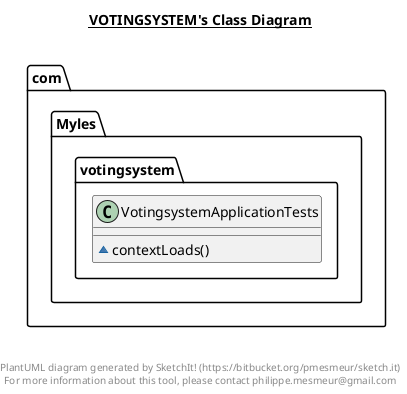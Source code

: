@startuml

title __VOTINGSYSTEM's Class Diagram__\n

  namespace com.Myles.votingsystem {
    class com.Myles.votingsystem.VotingsystemApplicationTests {
        ~ contextLoads()
    }
  }
  



right footer


PlantUML diagram generated by SketchIt! (https://bitbucket.org/pmesmeur/sketch.it)
For more information about this tool, please contact philippe.mesmeur@gmail.com
endfooter

@enduml
